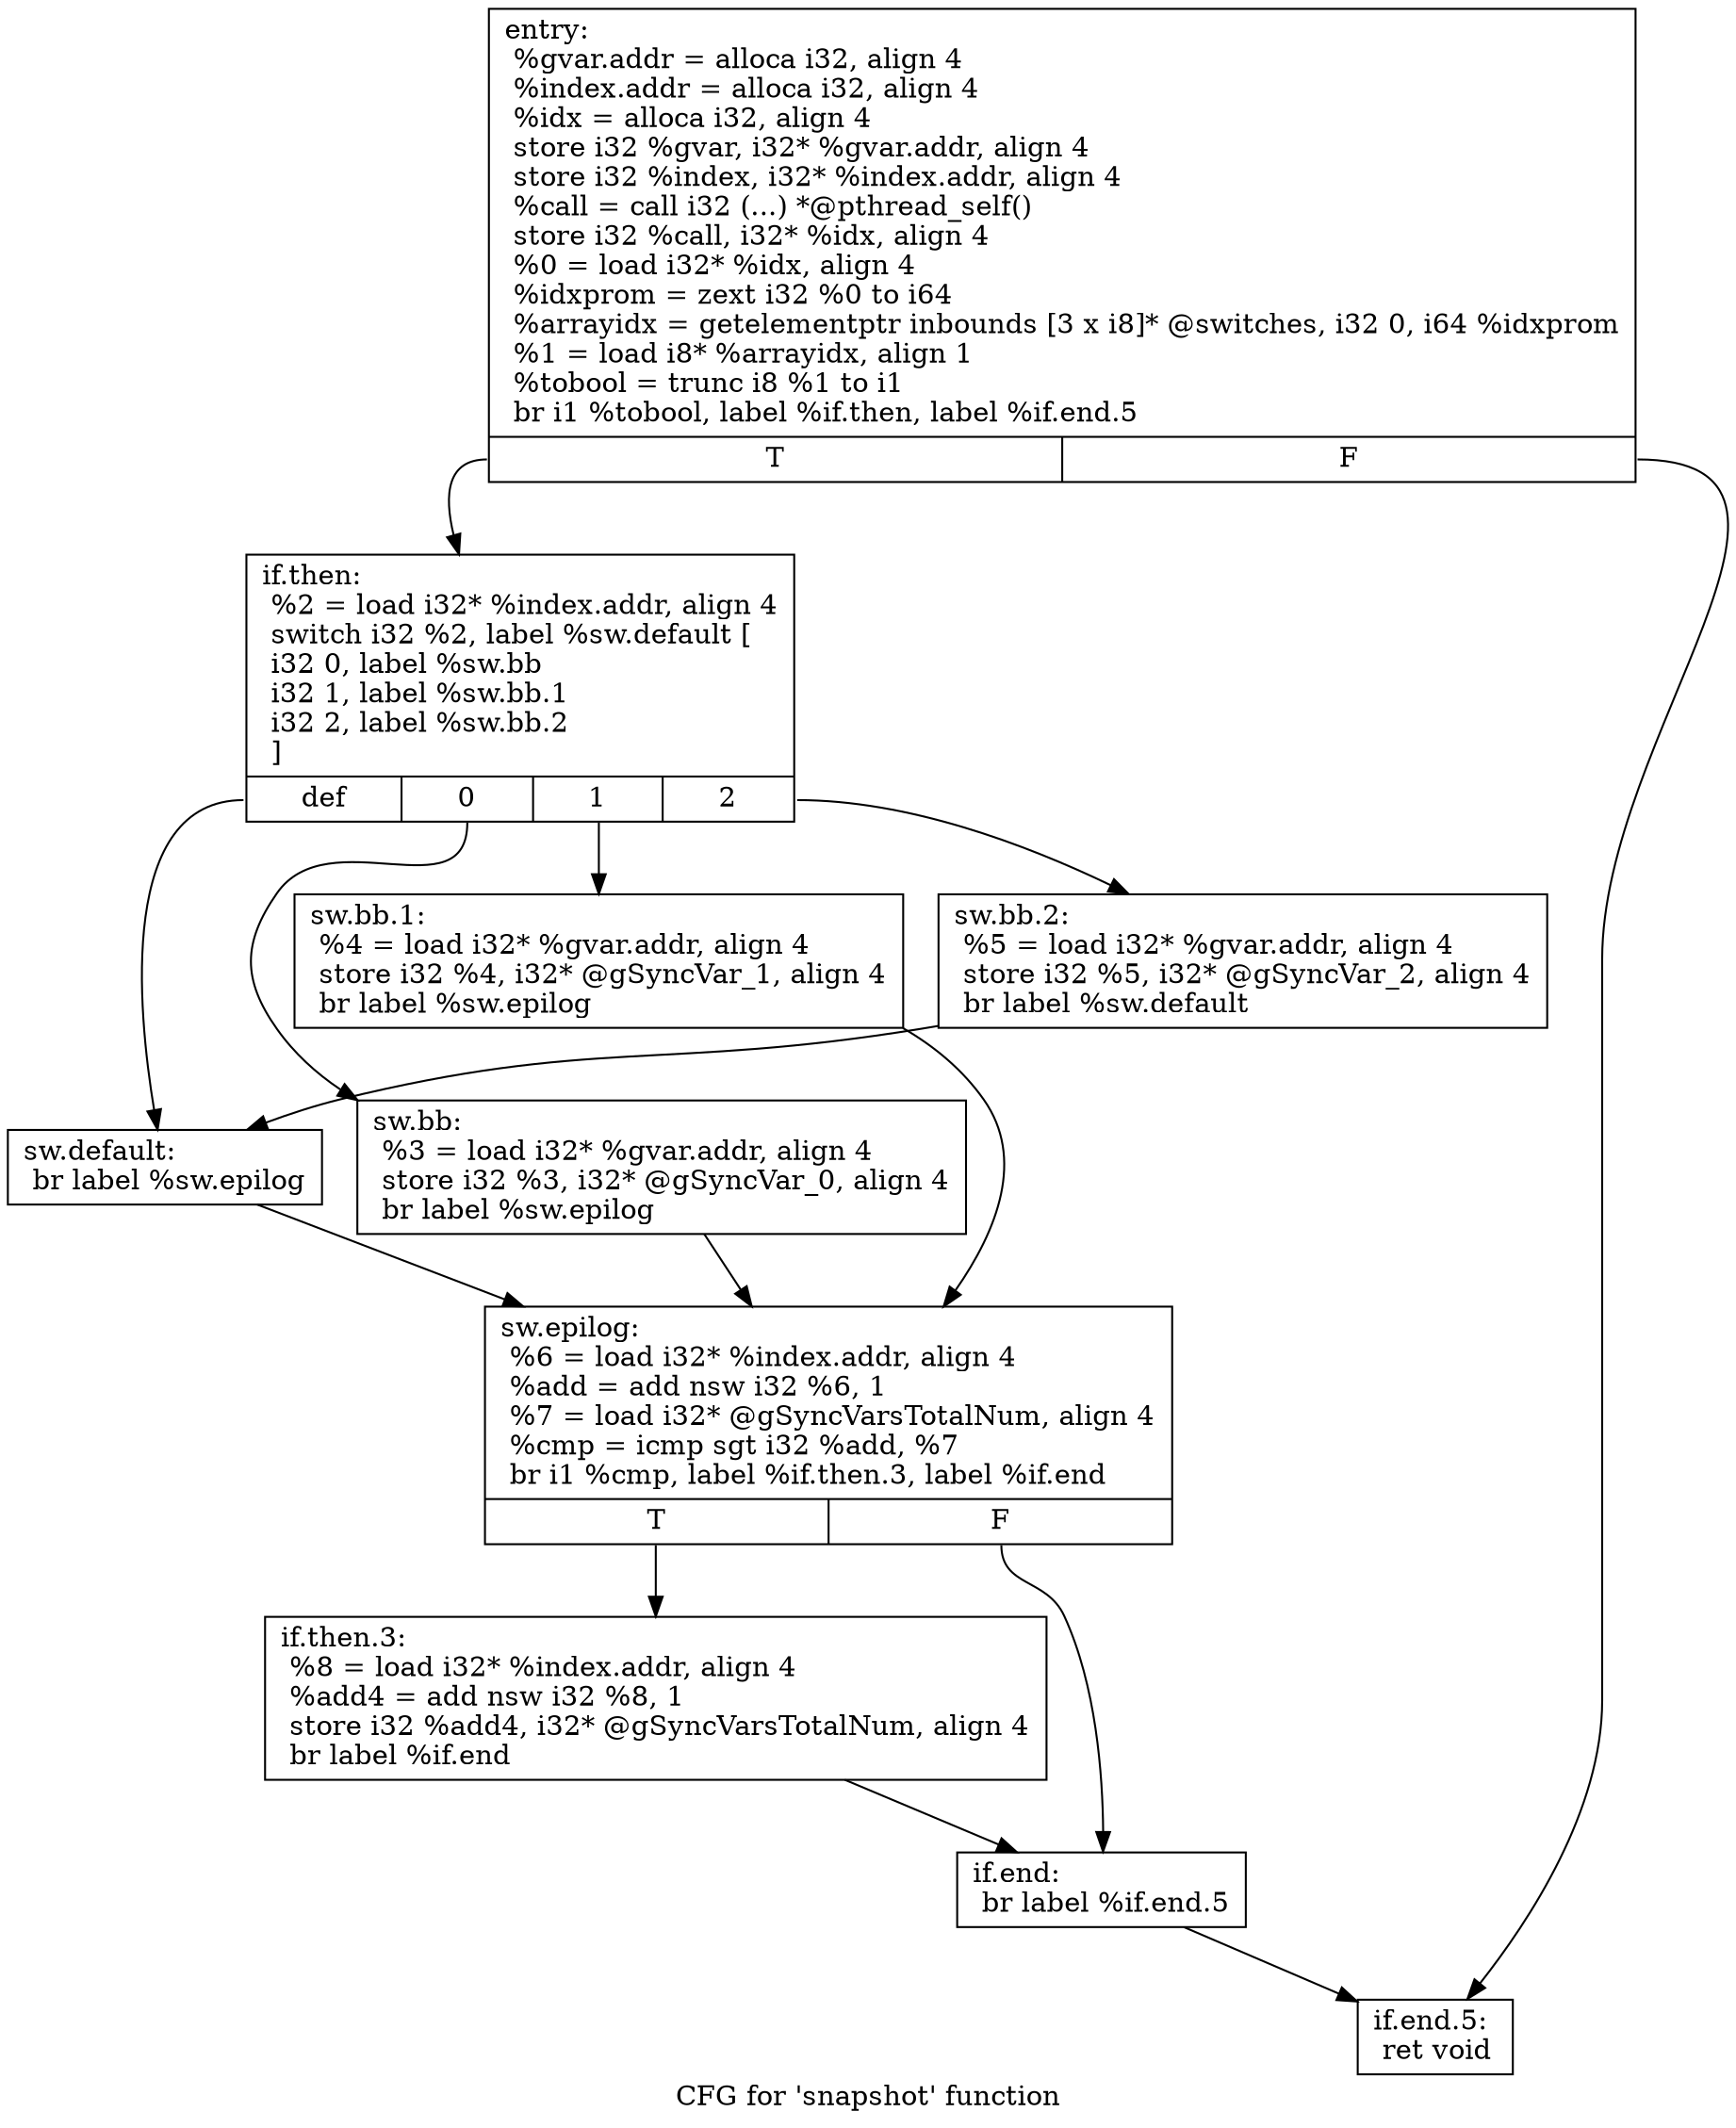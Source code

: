 digraph "CFG for 'snapshot' function" {
	label="CFG for 'snapshot' function";

	Node0x5663d40 [shape=record,label="{entry:\l  %gvar.addr = alloca i32, align 4\l  %index.addr = alloca i32, align 4\l  %idx = alloca i32, align 4\l  store i32 %gvar, i32* %gvar.addr, align 4\l  store i32 %index, i32* %index.addr, align 4\l  %call = call i32 (...) *@pthread_self()\l  store i32 %call, i32* %idx, align 4\l  %0 = load i32* %idx, align 4\l  %idxprom = zext i32 %0 to i64\l  %arrayidx = getelementptr inbounds [3 x i8]* @switches, i32 0, i64 %idxprom\l  %1 = load i8* %arrayidx, align 1\l  %tobool = trunc i8 %1 to i1\l  br i1 %tobool, label %if.then, label %if.end.5\l|{<s0>T|<s1>F}}"];
	Node0x5663d40:s0 -> Node0x5663d90;
	Node0x5663d40:s1 -> Node0x5664010;
	Node0x5663d90 [shape=record,label="{if.then:                                          \l  %2 = load i32* %index.addr, align 4\l  switch i32 %2, label %sw.default [\l    i32 0, label %sw.bb\l    i32 1, label %sw.bb.1\l    i32 2, label %sw.bb.2\l  ]\l|{<s0>def|<s1>0|<s2>1|<s3>2}}"];
	Node0x5663d90:s0 -> Node0x5663ed0;
	Node0x5663d90:s1 -> Node0x5663de0;
	Node0x5663d90:s2 -> Node0x5663e30;
	Node0x5663d90:s3 -> Node0x5663e80;
	Node0x5663de0 [shape=record,label="{sw.bb:                                            \l  %3 = load i32* %gvar.addr, align 4\l  store i32 %3, i32* @gSyncVar_0, align 4\l  br label %sw.epilog\l}"];
	Node0x5663de0 -> Node0x5663f20;
	Node0x5663e30 [shape=record,label="{sw.bb.1:                                          \l  %4 = load i32* %gvar.addr, align 4\l  store i32 %4, i32* @gSyncVar_1, align 4\l  br label %sw.epilog\l}"];
	Node0x5663e30 -> Node0x5663f20;
	Node0x5663e80 [shape=record,label="{sw.bb.2:                                          \l  %5 = load i32* %gvar.addr, align 4\l  store i32 %5, i32* @gSyncVar_2, align 4\l  br label %sw.default\l}"];
	Node0x5663e80 -> Node0x5663ed0;
	Node0x5663ed0 [shape=record,label="{sw.default:                                       \l  br label %sw.epilog\l}"];
	Node0x5663ed0 -> Node0x5663f20;
	Node0x5663f20 [shape=record,label="{sw.epilog:                                        \l  %6 = load i32* %index.addr, align 4\l  %add = add nsw i32 %6, 1\l  %7 = load i32* @gSyncVarsTotalNum, align 4\l  %cmp = icmp sgt i32 %add, %7\l  br i1 %cmp, label %if.then.3, label %if.end\l|{<s0>T|<s1>F}}"];
	Node0x5663f20:s0 -> Node0x5663f70;
	Node0x5663f20:s1 -> Node0x5663fc0;
	Node0x5663f70 [shape=record,label="{if.then.3:                                        \l  %8 = load i32* %index.addr, align 4\l  %add4 = add nsw i32 %8, 1\l  store i32 %add4, i32* @gSyncVarsTotalNum, align 4\l  br label %if.end\l}"];
	Node0x5663f70 -> Node0x5663fc0;
	Node0x5663fc0 [shape=record,label="{if.end:                                           \l  br label %if.end.5\l}"];
	Node0x5663fc0 -> Node0x5664010;
	Node0x5664010 [shape=record,label="{if.end.5:                                         \l  ret void\l}"];
}
